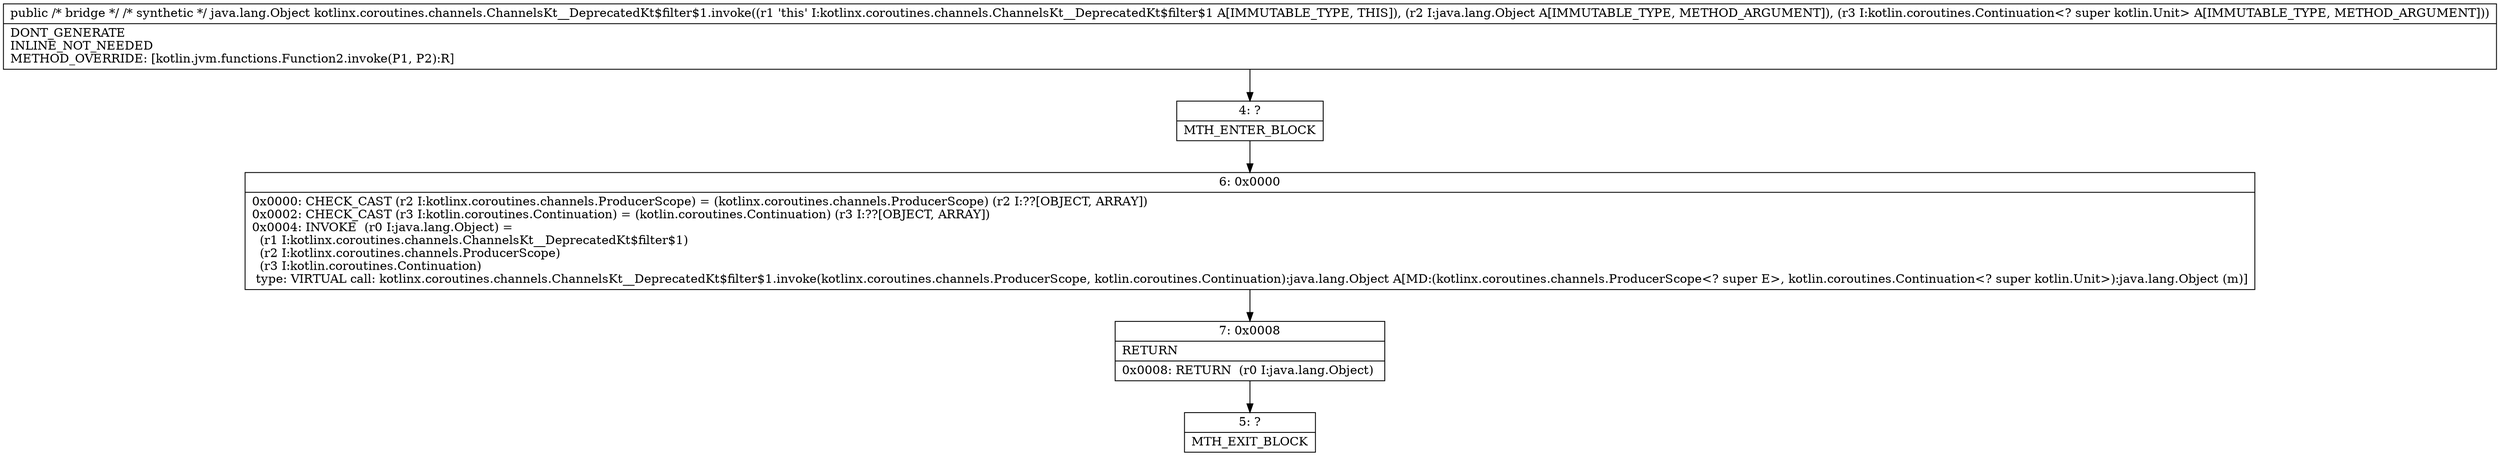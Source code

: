 digraph "CFG forkotlinx.coroutines.channels.ChannelsKt__DeprecatedKt$filter$1.invoke(Ljava\/lang\/Object;Ljava\/lang\/Object;)Ljava\/lang\/Object;" {
Node_4 [shape=record,label="{4\:\ ?|MTH_ENTER_BLOCK\l}"];
Node_6 [shape=record,label="{6\:\ 0x0000|0x0000: CHECK_CAST (r2 I:kotlinx.coroutines.channels.ProducerScope) = (kotlinx.coroutines.channels.ProducerScope) (r2 I:??[OBJECT, ARRAY]) \l0x0002: CHECK_CAST (r3 I:kotlin.coroutines.Continuation) = (kotlin.coroutines.Continuation) (r3 I:??[OBJECT, ARRAY]) \l0x0004: INVOKE  (r0 I:java.lang.Object) = \l  (r1 I:kotlinx.coroutines.channels.ChannelsKt__DeprecatedKt$filter$1)\l  (r2 I:kotlinx.coroutines.channels.ProducerScope)\l  (r3 I:kotlin.coroutines.Continuation)\l type: VIRTUAL call: kotlinx.coroutines.channels.ChannelsKt__DeprecatedKt$filter$1.invoke(kotlinx.coroutines.channels.ProducerScope, kotlin.coroutines.Continuation):java.lang.Object A[MD:(kotlinx.coroutines.channels.ProducerScope\<? super E\>, kotlin.coroutines.Continuation\<? super kotlin.Unit\>):java.lang.Object (m)]\l}"];
Node_7 [shape=record,label="{7\:\ 0x0008|RETURN\l|0x0008: RETURN  (r0 I:java.lang.Object) \l}"];
Node_5 [shape=record,label="{5\:\ ?|MTH_EXIT_BLOCK\l}"];
MethodNode[shape=record,label="{public \/* bridge *\/ \/* synthetic *\/ java.lang.Object kotlinx.coroutines.channels.ChannelsKt__DeprecatedKt$filter$1.invoke((r1 'this' I:kotlinx.coroutines.channels.ChannelsKt__DeprecatedKt$filter$1 A[IMMUTABLE_TYPE, THIS]), (r2 I:java.lang.Object A[IMMUTABLE_TYPE, METHOD_ARGUMENT]), (r3 I:kotlin.coroutines.Continuation\<? super kotlin.Unit\> A[IMMUTABLE_TYPE, METHOD_ARGUMENT]))  | DONT_GENERATE\lINLINE_NOT_NEEDED\lMETHOD_OVERRIDE: [kotlin.jvm.functions.Function2.invoke(P1, P2):R]\l}"];
MethodNode -> Node_4;Node_4 -> Node_6;
Node_6 -> Node_7;
Node_7 -> Node_5;
}


